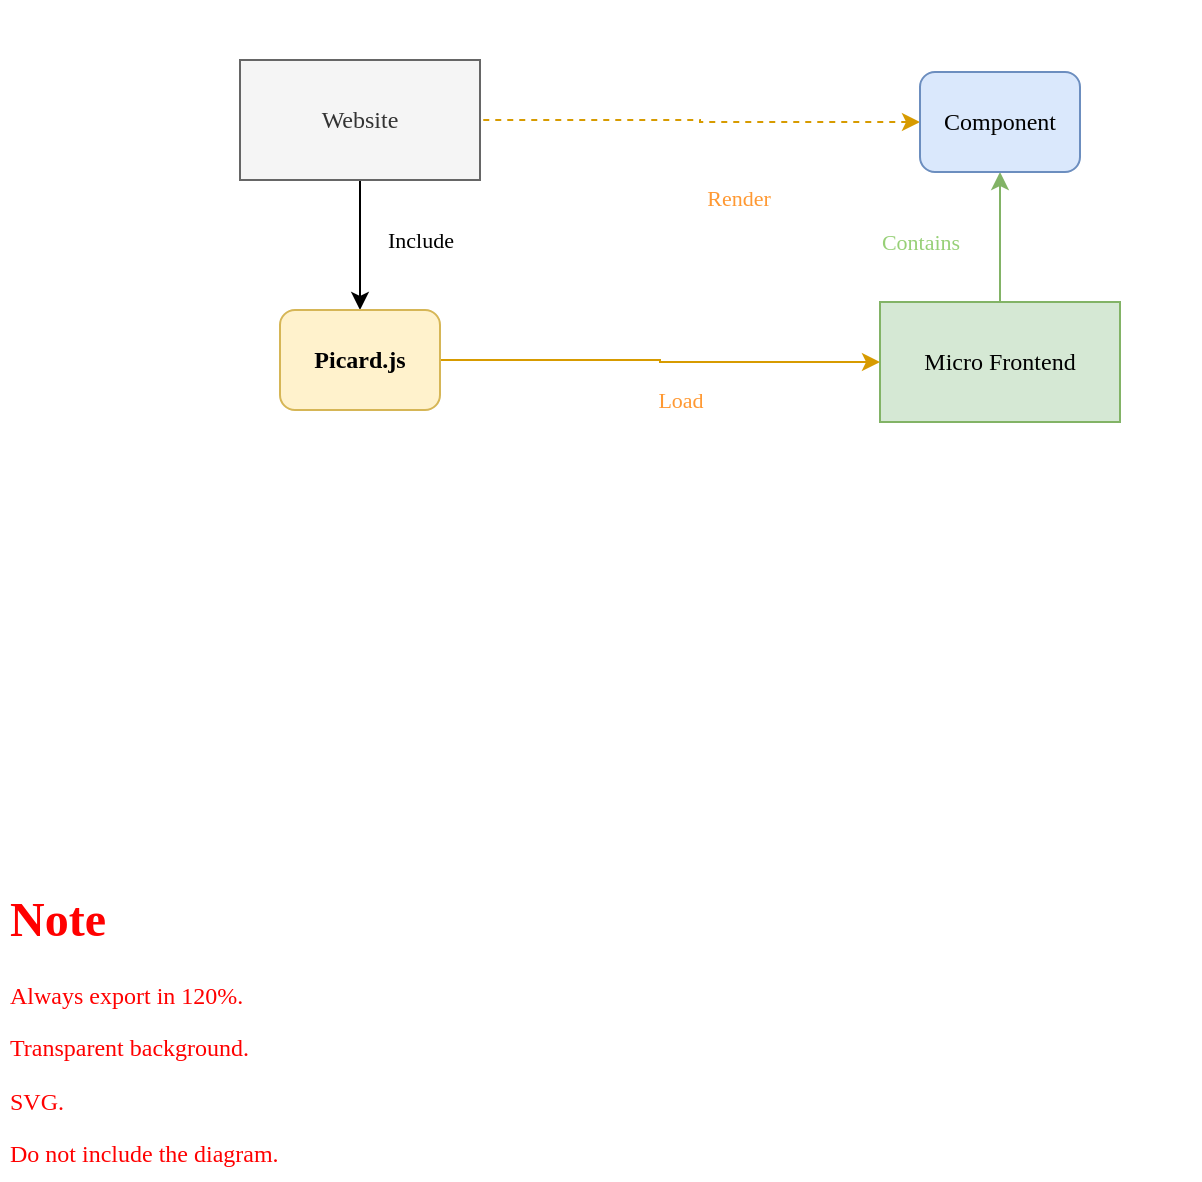 <mxfile version="16.5.1" type="device"><diagram id="_meZ_cWU2jmSIrhfbiGC" name="orchestrator"><mxGraphModel dx="1102" dy="732" grid="1" gridSize="10" guides="1" tooltips="1" connect="1" arrows="1" fold="1" page="1" pageScale="1" pageWidth="850" pageHeight="1100" math="0" shadow="0"><root><mxCell id="0"/><mxCell id="1" parent="0"/><mxCell id="buc3jdtBd3sWUAjqvnt--10" value="" style="rounded=1;whiteSpace=wrap;html=1;strokeColor=none;fillColor=#FFFFFF;opacity=30;arcSize=8;fontFamily=Bahnschrift;" vertex="1" parent="1"><mxGeometry x="120" y="80" width="520" height="240" as="geometry"/></mxCell><mxCell id="buc3jdtBd3sWUAjqvnt--6" value="Include" style="edgeStyle=orthogonalEdgeStyle;rounded=0;orthogonalLoop=1;jettySize=auto;html=1;exitX=0.5;exitY=1;exitDx=0;exitDy=0;entryX=0.5;entryY=0;entryDx=0;entryDy=0;fontFamily=Bahnschrift;labelBackgroundColor=none;" edge="1" parent="1" source="buc3jdtBd3sWUAjqvnt--1" target="buc3jdtBd3sWUAjqvnt--5"><mxGeometry x="-0.077" y="30" relative="1" as="geometry"><mxPoint as="offset"/></mxGeometry></mxCell><mxCell id="buc3jdtBd3sWUAjqvnt--1" value="Website" style="rounded=0;whiteSpace=wrap;html=1;fillColor=#f5f5f5;fontColor=#333333;strokeColor=#666666;fontFamily=Bahnschrift;" vertex="1" parent="1"><mxGeometry x="160" y="110" width="120" height="60" as="geometry"/></mxCell><mxCell id="buc3jdtBd3sWUAjqvnt--8" value="Contains" style="edgeStyle=orthogonalEdgeStyle;rounded=0;orthogonalLoop=1;jettySize=auto;html=1;exitX=0.5;exitY=0;exitDx=0;exitDy=0;fillColor=#d5e8d4;strokeColor=#82b366;fontFamily=Bahnschrift;labelBackgroundColor=none;fontColor=#97D077;" edge="1" parent="1" source="buc3jdtBd3sWUAjqvnt--3" target="buc3jdtBd3sWUAjqvnt--4"><mxGeometry x="-0.077" y="40" relative="1" as="geometry"><mxPoint as="offset"/></mxGeometry></mxCell><mxCell id="buc3jdtBd3sWUAjqvnt--3" value="Micro Frontend" style="rounded=0;whiteSpace=wrap;html=1;fillColor=#d5e8d4;strokeColor=#82b366;fontFamily=Bahnschrift;" vertex="1" parent="1"><mxGeometry x="480" y="231" width="120" height="60" as="geometry"/></mxCell><mxCell id="buc3jdtBd3sWUAjqvnt--9" value="Render" style="edgeStyle=orthogonalEdgeStyle;rounded=0;orthogonalLoop=1;jettySize=auto;html=1;exitX=0;exitY=0.5;exitDx=0;exitDy=0;entryX=1;entryY=0.5;entryDx=0;entryDy=0;fillColor=#ffe6cc;strokeColor=#d79b00;dashed=1;fontFamily=Bahnschrift;labelBackgroundColor=none;fontColor=#FF9933;endArrow=none;endFill=0;startArrow=classic;startFill=1;" edge="1" parent="1" source="buc3jdtBd3sWUAjqvnt--4" target="buc3jdtBd3sWUAjqvnt--1"><mxGeometry x="-0.004" y="-19" relative="1" as="geometry"><mxPoint y="38" as="offset"/></mxGeometry></mxCell><mxCell id="buc3jdtBd3sWUAjqvnt--4" value="Component" style="rounded=1;whiteSpace=wrap;html=1;fillColor=#dae8fc;strokeColor=#6c8ebf;fontFamily=Bahnschrift;" vertex="1" parent="1"><mxGeometry x="500" y="116" width="80" height="50" as="geometry"/></mxCell><mxCell id="buc3jdtBd3sWUAjqvnt--7" value="Load" style="edgeStyle=orthogonalEdgeStyle;rounded=0;orthogonalLoop=1;jettySize=auto;html=1;exitX=1;exitY=0.5;exitDx=0;exitDy=0;fillColor=#ffe6cc;strokeColor=#d79b00;fontFamily=Bahnschrift;labelBackgroundColor=none;fontColor=#FF9933;" edge="1" parent="1" source="buc3jdtBd3sWUAjqvnt--5" target="buc3jdtBd3sWUAjqvnt--3"><mxGeometry x="0.095" y="-19" relative="1" as="geometry"><mxPoint as="offset"/></mxGeometry></mxCell><mxCell id="buc3jdtBd3sWUAjqvnt--5" value="Picard.js" style="rounded=1;whiteSpace=wrap;html=1;fillColor=#fff2cc;strokeColor=#d6b656;fontStyle=1;fontFamily=Bahnschrift;" vertex="1" parent="1"><mxGeometry x="180" y="235" width="80" height="50" as="geometry"/></mxCell><mxCell id="buc3jdtBd3sWUAjqvnt--11" value="&lt;h1&gt;Note&lt;/h1&gt;&lt;p&gt;Always export in 120%.&lt;/p&gt;&lt;p&gt;Transparent background.&lt;/p&gt;&lt;p&gt;SVG.&lt;/p&gt;&lt;p&gt;Do not include the diagram.&lt;/p&gt;" style="text;html=1;strokeColor=none;fillColor=none;spacing=5;spacingTop=-20;whiteSpace=wrap;overflow=hidden;rounded=0;fontFamily=Bahnschrift;fontColor=#FF0000;opacity=30;" vertex="1" parent="1"><mxGeometry x="40" y="520" width="230" height="150" as="geometry"/></mxCell></root></mxGraphModel></diagram></mxfile>